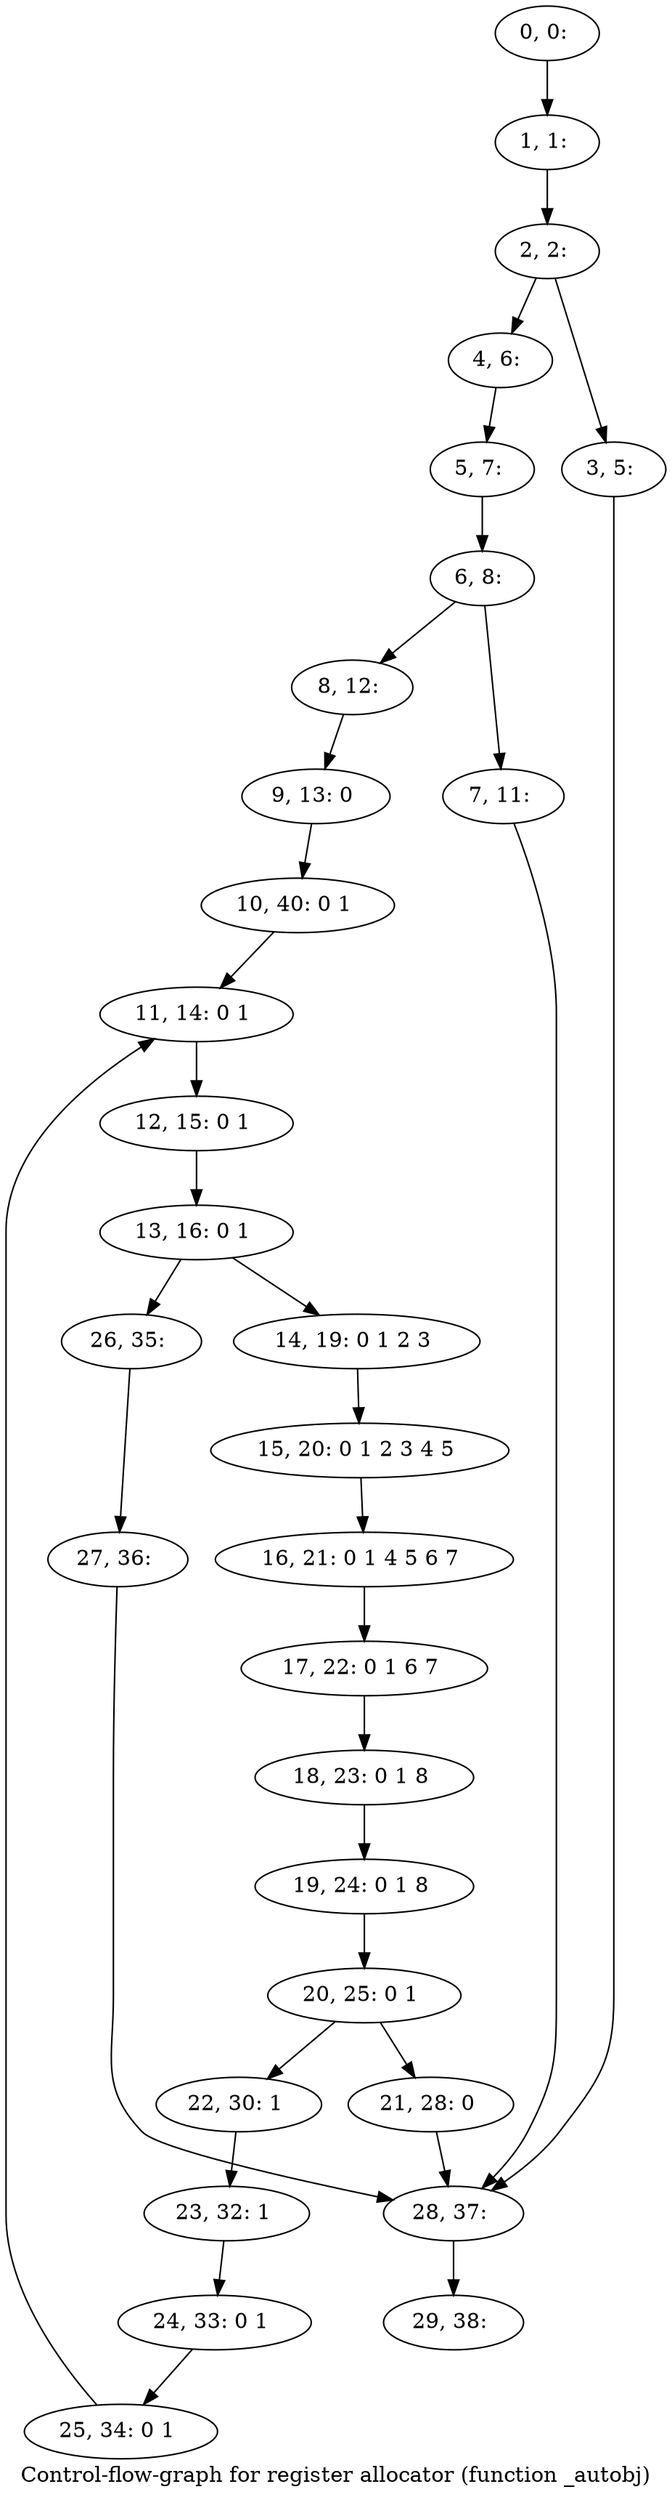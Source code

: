 digraph G {
graph [label="Control-flow-graph for register allocator (function _autobj)"]
0[label="0, 0: "];
1[label="1, 1: "];
2[label="2, 2: "];
3[label="3, 5: "];
4[label="4, 6: "];
5[label="5, 7: "];
6[label="6, 8: "];
7[label="7, 11: "];
8[label="8, 12: "];
9[label="9, 13: 0 "];
10[label="10, 40: 0 1 "];
11[label="11, 14: 0 1 "];
12[label="12, 15: 0 1 "];
13[label="13, 16: 0 1 "];
14[label="14, 19: 0 1 2 3 "];
15[label="15, 20: 0 1 2 3 4 5 "];
16[label="16, 21: 0 1 4 5 6 7 "];
17[label="17, 22: 0 1 6 7 "];
18[label="18, 23: 0 1 8 "];
19[label="19, 24: 0 1 8 "];
20[label="20, 25: 0 1 "];
21[label="21, 28: 0 "];
22[label="22, 30: 1 "];
23[label="23, 32: 1 "];
24[label="24, 33: 0 1 "];
25[label="25, 34: 0 1 "];
26[label="26, 35: "];
27[label="27, 36: "];
28[label="28, 37: "];
29[label="29, 38: "];
0->1 ;
1->2 ;
2->3 ;
2->4 ;
3->28 ;
4->5 ;
5->6 ;
6->7 ;
6->8 ;
7->28 ;
8->9 ;
9->10 ;
10->11 ;
11->12 ;
12->13 ;
13->14 ;
13->26 ;
14->15 ;
15->16 ;
16->17 ;
17->18 ;
18->19 ;
19->20 ;
20->21 ;
20->22 ;
21->28 ;
22->23 ;
23->24 ;
24->25 ;
25->11 ;
26->27 ;
27->28 ;
28->29 ;
}
